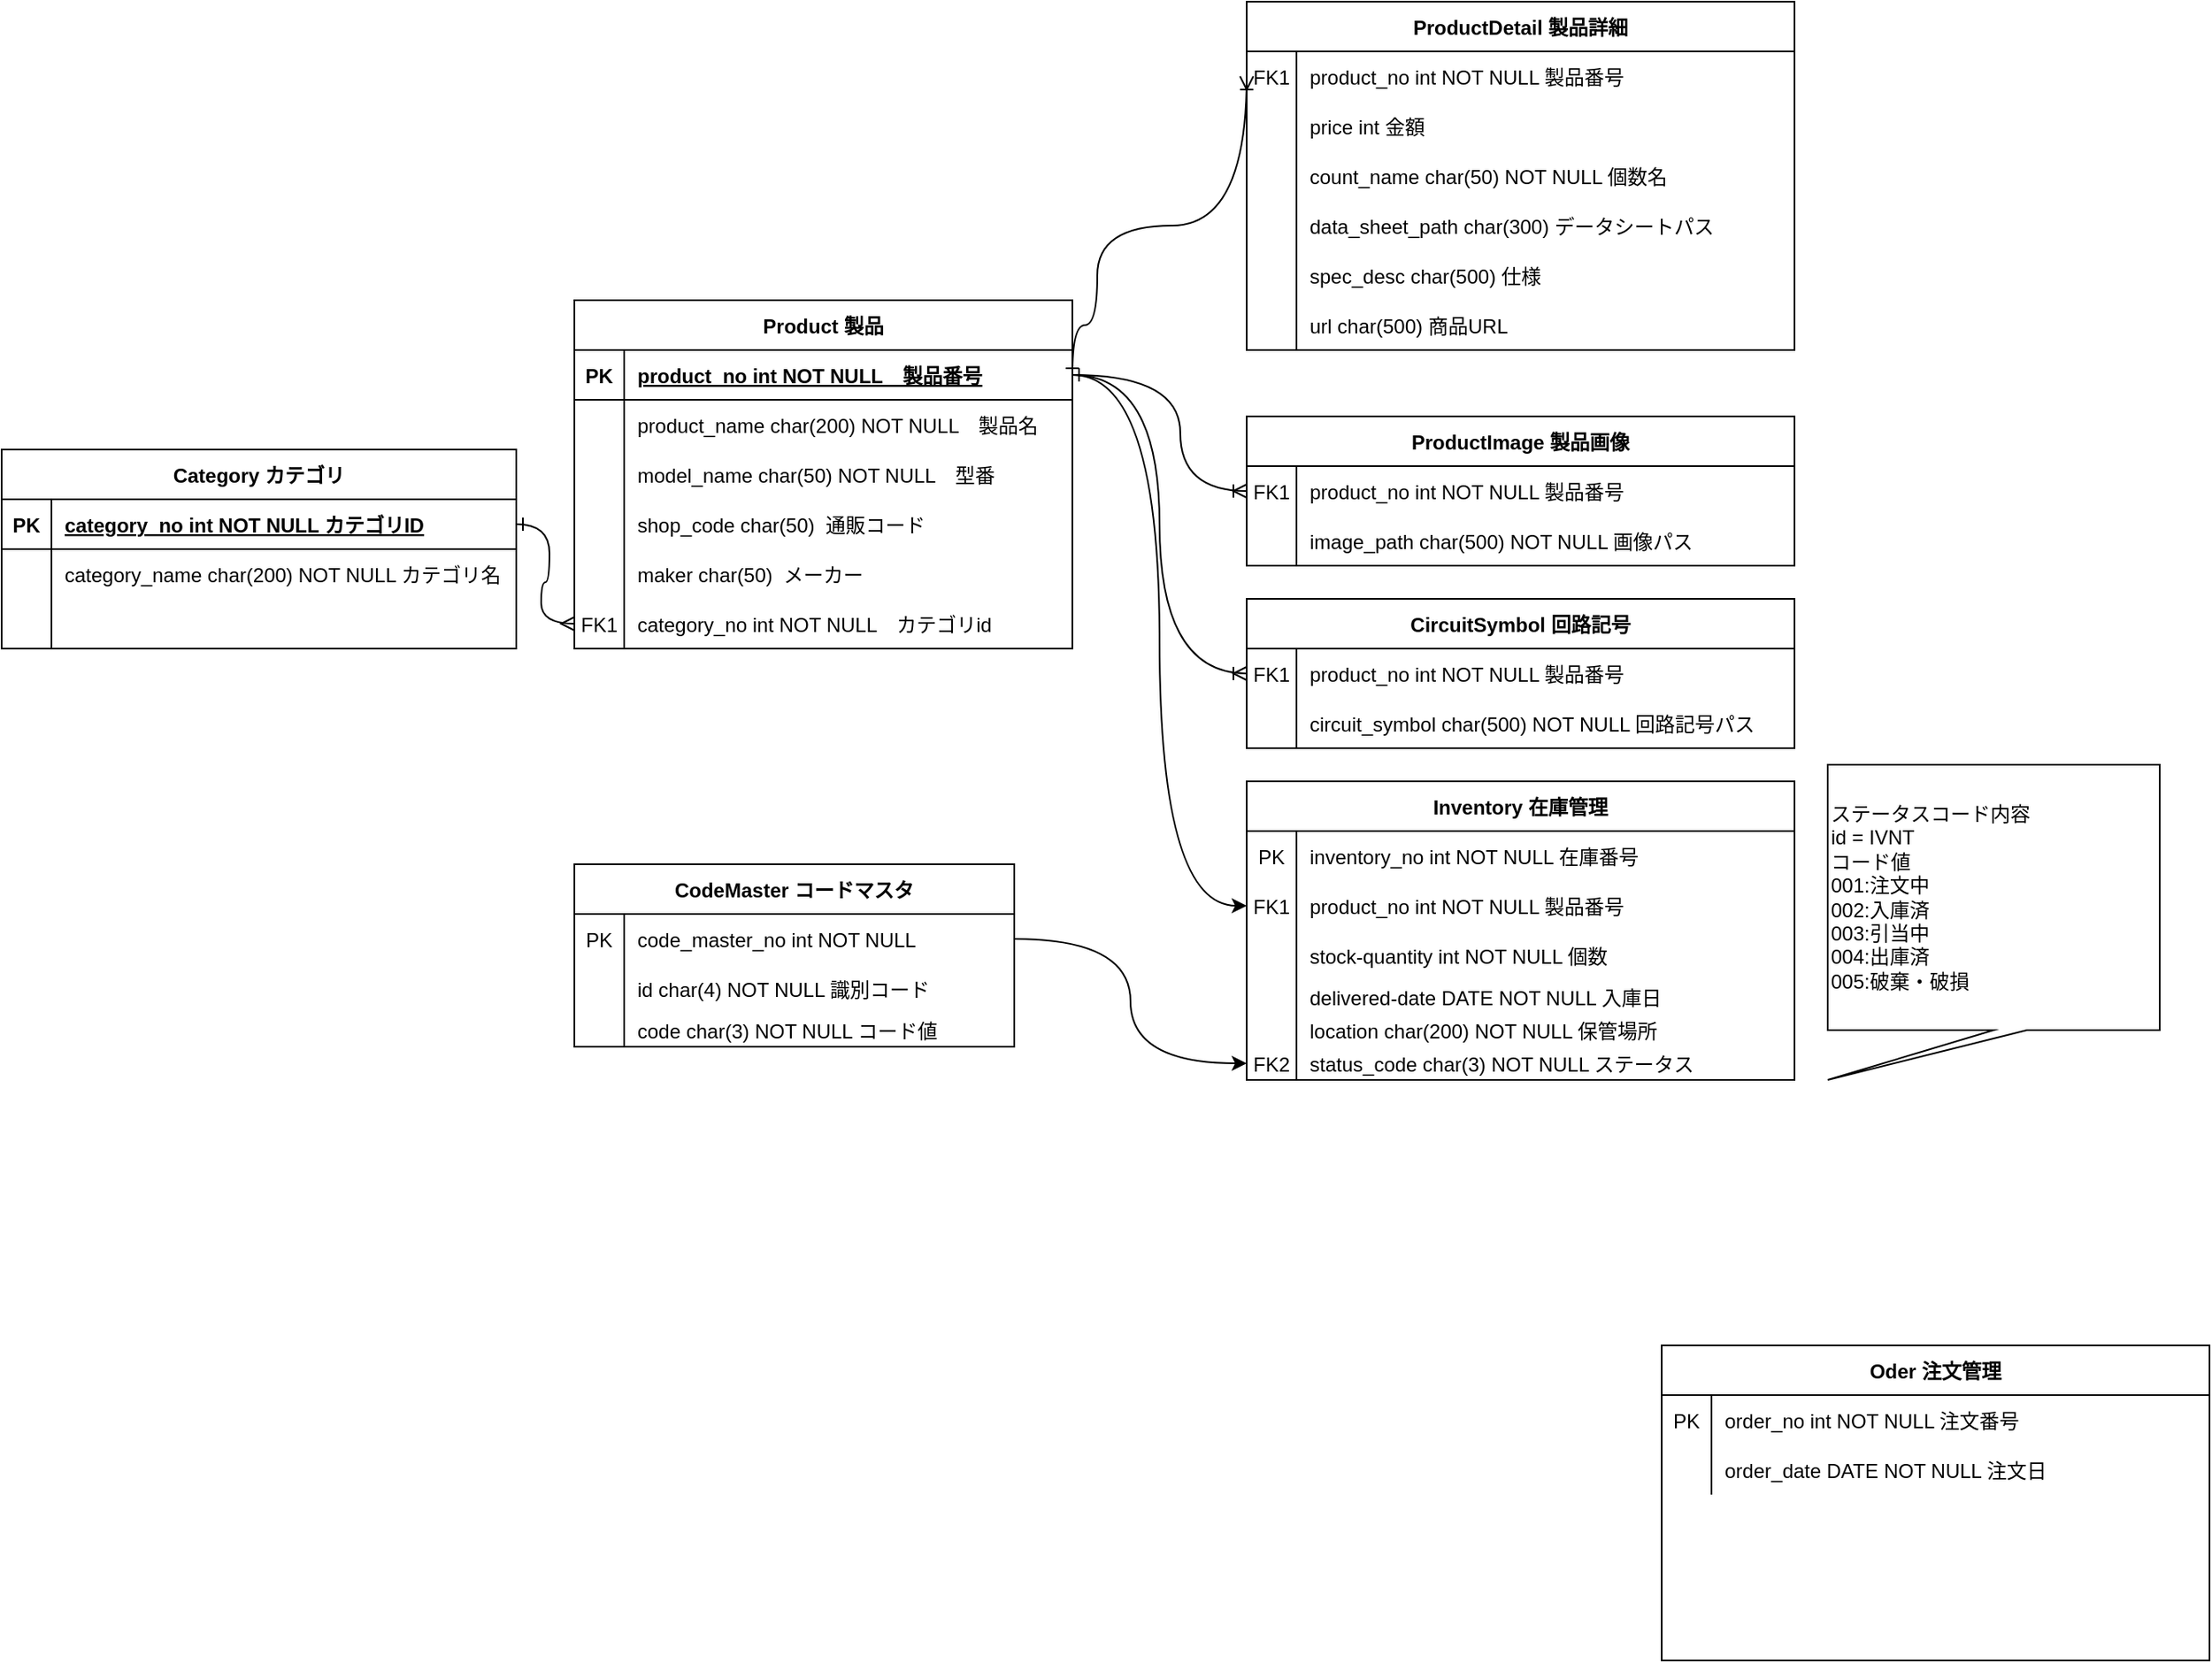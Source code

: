 <mxfile version="15.8.7" type="device"><diagram id="R2lEEEUBdFMjLlhIrx00" name="Page-1"><mxGraphModel dx="2272" dy="1965" grid="1" gridSize="10" guides="1" tooltips="1" connect="1" arrows="1" fold="1" page="1" pageScale="1" pageWidth="850" pageHeight="1100" math="0" shadow="0" extFonts="Permanent Marker^https://fonts.googleapis.com/css?family=Permanent+Marker"><root><mxCell id="0"/><mxCell id="1" parent="0"/><mxCell id="C-vyLk0tnHw3VtMMgP7b-23" value="Product 製品" style="shape=table;startSize=30;container=1;collapsible=1;childLayout=tableLayout;fixedRows=1;rowLines=0;fontStyle=1;align=center;resizeLast=1;" parent="1" vertex="1"><mxGeometry x="95" y="150" width="300" height="210" as="geometry"/></mxCell><mxCell id="C-vyLk0tnHw3VtMMgP7b-24" value="" style="shape=partialRectangle;collapsible=0;dropTarget=0;pointerEvents=0;fillColor=none;points=[[0,0.5],[1,0.5]];portConstraint=eastwest;top=0;left=0;right=0;bottom=1;" parent="C-vyLk0tnHw3VtMMgP7b-23" vertex="1"><mxGeometry y="30" width="300" height="30" as="geometry"/></mxCell><mxCell id="C-vyLk0tnHw3VtMMgP7b-25" value="PK" style="shape=partialRectangle;overflow=hidden;connectable=0;fillColor=none;top=0;left=0;bottom=0;right=0;fontStyle=1;" parent="C-vyLk0tnHw3VtMMgP7b-24" vertex="1"><mxGeometry width="30" height="30" as="geometry"><mxRectangle width="30" height="30" as="alternateBounds"/></mxGeometry></mxCell><mxCell id="C-vyLk0tnHw3VtMMgP7b-26" value="product_no int NOT NULL　製品番号" style="shape=partialRectangle;overflow=hidden;connectable=0;fillColor=none;top=0;left=0;bottom=0;right=0;align=left;spacingLeft=6;fontStyle=5;" parent="C-vyLk0tnHw3VtMMgP7b-24" vertex="1"><mxGeometry x="30" width="270" height="30" as="geometry"><mxRectangle width="270" height="30" as="alternateBounds"/></mxGeometry></mxCell><mxCell id="C-vyLk0tnHw3VtMMgP7b-27" value="" style="shape=partialRectangle;collapsible=0;dropTarget=0;pointerEvents=0;fillColor=none;points=[[0,0.5],[1,0.5]];portConstraint=eastwest;top=0;left=0;right=0;bottom=0;" parent="C-vyLk0tnHw3VtMMgP7b-23" vertex="1"><mxGeometry y="60" width="300" height="30" as="geometry"/></mxCell><mxCell id="C-vyLk0tnHw3VtMMgP7b-28" value="" style="shape=partialRectangle;overflow=hidden;connectable=0;fillColor=none;top=0;left=0;bottom=0;right=0;" parent="C-vyLk0tnHw3VtMMgP7b-27" vertex="1"><mxGeometry width="30" height="30" as="geometry"><mxRectangle width="30" height="30" as="alternateBounds"/></mxGeometry></mxCell><mxCell id="C-vyLk0tnHw3VtMMgP7b-29" value="product_name char(200) NOT NULL　製品名" style="shape=partialRectangle;overflow=hidden;connectable=0;fillColor=none;top=0;left=0;bottom=0;right=0;align=left;spacingLeft=6;" parent="C-vyLk0tnHw3VtMMgP7b-27" vertex="1"><mxGeometry x="30" width="270" height="30" as="geometry"><mxRectangle width="270" height="30" as="alternateBounds"/></mxGeometry></mxCell><mxCell id="DEuHTWsMdJfE7vnxtLou-31" style="shape=partialRectangle;collapsible=0;dropTarget=0;pointerEvents=0;fillColor=none;points=[[0,0.5],[1,0.5]];portConstraint=eastwest;top=0;left=0;right=0;bottom=0;" parent="C-vyLk0tnHw3VtMMgP7b-23" vertex="1"><mxGeometry y="90" width="300" height="30" as="geometry"/></mxCell><mxCell id="DEuHTWsMdJfE7vnxtLou-32" style="shape=partialRectangle;overflow=hidden;connectable=0;fillColor=none;top=0;left=0;bottom=0;right=0;" parent="DEuHTWsMdJfE7vnxtLou-31" vertex="1"><mxGeometry width="30" height="30" as="geometry"><mxRectangle width="30" height="30" as="alternateBounds"/></mxGeometry></mxCell><mxCell id="DEuHTWsMdJfE7vnxtLou-33" value="model_name char(50) NOT NULL　型番" style="shape=partialRectangle;overflow=hidden;connectable=0;fillColor=none;top=0;left=0;bottom=0;right=0;align=left;spacingLeft=6;" parent="DEuHTWsMdJfE7vnxtLou-31" vertex="1"><mxGeometry x="30" width="270" height="30" as="geometry"><mxRectangle width="270" height="30" as="alternateBounds"/></mxGeometry></mxCell><mxCell id="DEuHTWsMdJfE7vnxtLou-34" style="shape=partialRectangle;collapsible=0;dropTarget=0;pointerEvents=0;fillColor=none;points=[[0,0.5],[1,0.5]];portConstraint=eastwest;top=0;left=0;right=0;bottom=0;" parent="C-vyLk0tnHw3VtMMgP7b-23" vertex="1"><mxGeometry y="120" width="300" height="30" as="geometry"/></mxCell><mxCell id="DEuHTWsMdJfE7vnxtLou-35" style="shape=partialRectangle;overflow=hidden;connectable=0;fillColor=none;top=0;left=0;bottom=0;right=0;" parent="DEuHTWsMdJfE7vnxtLou-34" vertex="1"><mxGeometry width="30" height="30" as="geometry"><mxRectangle width="30" height="30" as="alternateBounds"/></mxGeometry></mxCell><mxCell id="DEuHTWsMdJfE7vnxtLou-36" value="shop_code char(50)  通販コード" style="shape=partialRectangle;overflow=hidden;connectable=0;fillColor=none;top=0;left=0;bottom=0;right=0;align=left;spacingLeft=6;" parent="DEuHTWsMdJfE7vnxtLou-34" vertex="1"><mxGeometry x="30" width="270" height="30" as="geometry"><mxRectangle width="270" height="30" as="alternateBounds"/></mxGeometry></mxCell><mxCell id="DEuHTWsMdJfE7vnxtLou-37" style="shape=partialRectangle;collapsible=0;dropTarget=0;pointerEvents=0;fillColor=none;points=[[0,0.5],[1,0.5]];portConstraint=eastwest;top=0;left=0;right=0;bottom=0;" parent="C-vyLk0tnHw3VtMMgP7b-23" vertex="1"><mxGeometry y="150" width="300" height="30" as="geometry"/></mxCell><mxCell id="DEuHTWsMdJfE7vnxtLou-38" style="shape=partialRectangle;overflow=hidden;connectable=0;fillColor=none;top=0;left=0;bottom=0;right=0;" parent="DEuHTWsMdJfE7vnxtLou-37" vertex="1"><mxGeometry width="30" height="30" as="geometry"><mxRectangle width="30" height="30" as="alternateBounds"/></mxGeometry></mxCell><mxCell id="DEuHTWsMdJfE7vnxtLou-39" value="maker char(50)  メーカー" style="shape=partialRectangle;overflow=hidden;connectable=0;fillColor=none;top=0;left=0;bottom=0;right=0;align=left;spacingLeft=6;" parent="DEuHTWsMdJfE7vnxtLou-37" vertex="1"><mxGeometry x="30" width="270" height="30" as="geometry"><mxRectangle width="270" height="30" as="alternateBounds"/></mxGeometry></mxCell><mxCell id="DEuHTWsMdJfE7vnxtLou-40" style="shape=partialRectangle;collapsible=0;dropTarget=0;pointerEvents=0;fillColor=none;points=[[0,0.5],[1,0.5]];portConstraint=eastwest;top=0;left=0;right=0;bottom=0;" parent="C-vyLk0tnHw3VtMMgP7b-23" vertex="1"><mxGeometry y="180" width="300" height="30" as="geometry"/></mxCell><mxCell id="DEuHTWsMdJfE7vnxtLou-41" value="FK1" style="shape=partialRectangle;overflow=hidden;connectable=0;fillColor=none;top=0;left=0;bottom=0;right=0;" parent="DEuHTWsMdJfE7vnxtLou-40" vertex="1"><mxGeometry width="30" height="30" as="geometry"><mxRectangle width="30" height="30" as="alternateBounds"/></mxGeometry></mxCell><mxCell id="DEuHTWsMdJfE7vnxtLou-42" value="category_no int NOT NULL　カテゴリid" style="shape=partialRectangle;overflow=hidden;connectable=0;fillColor=none;top=0;left=0;bottom=0;right=0;align=left;spacingLeft=6;" parent="DEuHTWsMdJfE7vnxtLou-40" vertex="1"><mxGeometry x="30" width="270" height="30" as="geometry"><mxRectangle width="270" height="30" as="alternateBounds"/></mxGeometry></mxCell><mxCell id="8epJ5ef8dlvJYbG_IMO3-5" value="Category カテゴリ" style="shape=table;startSize=30;container=1;collapsible=1;childLayout=tableLayout;fixedRows=1;rowLines=0;fontStyle=1;align=center;resizeLast=1;" parent="1" vertex="1"><mxGeometry x="-250" y="240" width="310" height="120" as="geometry"/></mxCell><mxCell id="8epJ5ef8dlvJYbG_IMO3-6" value="" style="shape=partialRectangle;collapsible=0;dropTarget=0;pointerEvents=0;fillColor=none;points=[[0,0.5],[1,0.5]];portConstraint=eastwest;top=0;left=0;right=0;bottom=1;" parent="8epJ5ef8dlvJYbG_IMO3-5" vertex="1"><mxGeometry y="30" width="310" height="30" as="geometry"/></mxCell><mxCell id="8epJ5ef8dlvJYbG_IMO3-7" value="PK" style="shape=partialRectangle;overflow=hidden;connectable=0;fillColor=none;top=0;left=0;bottom=0;right=0;fontStyle=1;" parent="8epJ5ef8dlvJYbG_IMO3-6" vertex="1"><mxGeometry width="30" height="30" as="geometry"><mxRectangle width="30" height="30" as="alternateBounds"/></mxGeometry></mxCell><mxCell id="8epJ5ef8dlvJYbG_IMO3-8" value="category_no int NOT NULL カテゴリID" style="shape=partialRectangle;overflow=hidden;connectable=0;fillColor=none;top=0;left=0;bottom=0;right=0;align=left;spacingLeft=6;fontStyle=5;" parent="8epJ5ef8dlvJYbG_IMO3-6" vertex="1"><mxGeometry x="30" width="280" height="30" as="geometry"><mxRectangle width="280" height="30" as="alternateBounds"/></mxGeometry></mxCell><mxCell id="8epJ5ef8dlvJYbG_IMO3-9" value="" style="shape=partialRectangle;collapsible=0;dropTarget=0;pointerEvents=0;fillColor=none;points=[[0,0.5],[1,0.5]];portConstraint=eastwest;top=0;left=0;right=0;bottom=0;" parent="8epJ5ef8dlvJYbG_IMO3-5" vertex="1"><mxGeometry y="60" width="310" height="30" as="geometry"/></mxCell><mxCell id="8epJ5ef8dlvJYbG_IMO3-10" value="" style="shape=partialRectangle;overflow=hidden;connectable=0;fillColor=none;top=0;left=0;bottom=0;right=0;" parent="8epJ5ef8dlvJYbG_IMO3-9" vertex="1"><mxGeometry width="30" height="30" as="geometry"><mxRectangle width="30" height="30" as="alternateBounds"/></mxGeometry></mxCell><mxCell id="8epJ5ef8dlvJYbG_IMO3-11" value="category_name char(200) NOT NULL カテゴリ名" style="shape=partialRectangle;overflow=hidden;connectable=0;fillColor=none;top=0;left=0;bottom=0;right=0;align=left;spacingLeft=6;" parent="8epJ5ef8dlvJYbG_IMO3-9" vertex="1"><mxGeometry x="30" width="280" height="30" as="geometry"><mxRectangle width="280" height="30" as="alternateBounds"/></mxGeometry></mxCell><mxCell id="8epJ5ef8dlvJYbG_IMO3-12" value="" style="shape=partialRectangle;collapsible=0;dropTarget=0;pointerEvents=0;fillColor=none;points=[[0,0.5],[1,0.5]];portConstraint=eastwest;top=0;left=0;right=0;bottom=0;" parent="8epJ5ef8dlvJYbG_IMO3-5" vertex="1"><mxGeometry y="90" width="310" height="30" as="geometry"/></mxCell><mxCell id="8epJ5ef8dlvJYbG_IMO3-13" value="" style="shape=partialRectangle;overflow=hidden;connectable=0;fillColor=none;top=0;left=0;bottom=0;right=0;" parent="8epJ5ef8dlvJYbG_IMO3-12" vertex="1"><mxGeometry width="30" height="30" as="geometry"><mxRectangle width="30" height="30" as="alternateBounds"/></mxGeometry></mxCell><mxCell id="8epJ5ef8dlvJYbG_IMO3-14" value="" style="shape=partialRectangle;overflow=hidden;connectable=0;fillColor=none;top=0;left=0;bottom=0;right=0;align=left;spacingLeft=6;" parent="8epJ5ef8dlvJYbG_IMO3-12" vertex="1"><mxGeometry x="30" width="280" height="30" as="geometry"><mxRectangle width="280" height="30" as="alternateBounds"/></mxGeometry></mxCell><mxCell id="8epJ5ef8dlvJYbG_IMO3-17" style="edgeStyle=orthogonalEdgeStyle;rounded=0;orthogonalLoop=1;jettySize=auto;html=1;exitX=1;exitY=0.5;exitDx=0;exitDy=0;entryX=0;entryY=0.5;entryDx=0;entryDy=0;curved=1;startArrow=ERone;startFill=0;endArrow=ERmany;endFill=0;" parent="1" source="8epJ5ef8dlvJYbG_IMO3-6" target="DEuHTWsMdJfE7vnxtLou-40" edge="1"><mxGeometry relative="1" as="geometry"><mxPoint x="90.06" y="319.28" as="targetPoint"/></mxGeometry></mxCell><mxCell id="DEuHTWsMdJfE7vnxtLou-1" value="ProductDetail 製品詳細" style="shape=table;startSize=30;container=1;collapsible=1;childLayout=tableLayout;fixedRows=1;rowLines=0;fontStyle=1;align=center;resizeLast=1;" parent="1" vertex="1"><mxGeometry x="500" y="-30" width="330" height="210" as="geometry"/></mxCell><mxCell id="DEuHTWsMdJfE7vnxtLou-5" value="" style="shape=partialRectangle;collapsible=0;dropTarget=0;pointerEvents=0;fillColor=none;points=[[0,0.5],[1,0.5]];portConstraint=eastwest;top=0;left=0;right=0;bottom=0;" parent="DEuHTWsMdJfE7vnxtLou-1" vertex="1"><mxGeometry y="30" width="330" height="30" as="geometry"/></mxCell><mxCell id="DEuHTWsMdJfE7vnxtLou-6" value="FK1" style="shape=partialRectangle;overflow=hidden;connectable=0;fillColor=none;top=0;left=0;bottom=0;right=0;" parent="DEuHTWsMdJfE7vnxtLou-5" vertex="1"><mxGeometry width="30" height="30" as="geometry"><mxRectangle width="30" height="30" as="alternateBounds"/></mxGeometry></mxCell><mxCell id="DEuHTWsMdJfE7vnxtLou-7" value="product_no int NOT NULL 製品番号" style="shape=partialRectangle;overflow=hidden;connectable=0;fillColor=none;top=0;left=0;bottom=0;right=0;align=left;spacingLeft=6;" parent="DEuHTWsMdJfE7vnxtLou-5" vertex="1"><mxGeometry x="30" width="300" height="30" as="geometry"><mxRectangle width="300" height="30" as="alternateBounds"/></mxGeometry></mxCell><mxCell id="DEuHTWsMdJfE7vnxtLou-8" value="" style="shape=partialRectangle;collapsible=0;dropTarget=0;pointerEvents=0;fillColor=none;points=[[0,0.5],[1,0.5]];portConstraint=eastwest;top=0;left=0;right=0;bottom=0;" parent="DEuHTWsMdJfE7vnxtLou-1" vertex="1"><mxGeometry y="60" width="330" height="30" as="geometry"/></mxCell><mxCell id="DEuHTWsMdJfE7vnxtLou-9" value="" style="shape=partialRectangle;overflow=hidden;connectable=0;fillColor=none;top=0;left=0;bottom=0;right=0;" parent="DEuHTWsMdJfE7vnxtLou-8" vertex="1"><mxGeometry width="30" height="30" as="geometry"><mxRectangle width="30" height="30" as="alternateBounds"/></mxGeometry></mxCell><mxCell id="DEuHTWsMdJfE7vnxtLou-10" value="price int 金額" style="shape=partialRectangle;overflow=hidden;connectable=0;fillColor=none;top=0;left=0;bottom=0;right=0;align=left;spacingLeft=6;" parent="DEuHTWsMdJfE7vnxtLou-8" vertex="1"><mxGeometry x="30" width="300" height="30" as="geometry"><mxRectangle width="300" height="30" as="alternateBounds"/></mxGeometry></mxCell><mxCell id="DEuHTWsMdJfE7vnxtLou-22" style="shape=partialRectangle;collapsible=0;dropTarget=0;pointerEvents=0;fillColor=none;points=[[0,0.5],[1,0.5]];portConstraint=eastwest;top=0;left=0;right=0;bottom=0;" parent="DEuHTWsMdJfE7vnxtLou-1" vertex="1"><mxGeometry y="90" width="330" height="30" as="geometry"/></mxCell><mxCell id="DEuHTWsMdJfE7vnxtLou-23" style="shape=partialRectangle;overflow=hidden;connectable=0;fillColor=none;top=0;left=0;bottom=0;right=0;" parent="DEuHTWsMdJfE7vnxtLou-22" vertex="1"><mxGeometry width="30" height="30" as="geometry"><mxRectangle width="30" height="30" as="alternateBounds"/></mxGeometry></mxCell><mxCell id="DEuHTWsMdJfE7vnxtLou-24" value="count_name char(50) NOT NULL 個数名" style="shape=partialRectangle;overflow=hidden;connectable=0;fillColor=none;top=0;left=0;bottom=0;right=0;align=left;spacingLeft=6;" parent="DEuHTWsMdJfE7vnxtLou-22" vertex="1"><mxGeometry x="30" width="300" height="30" as="geometry"><mxRectangle width="300" height="30" as="alternateBounds"/></mxGeometry></mxCell><mxCell id="DEuHTWsMdJfE7vnxtLou-25" style="shape=partialRectangle;collapsible=0;dropTarget=0;pointerEvents=0;fillColor=none;points=[[0,0.5],[1,0.5]];portConstraint=eastwest;top=0;left=0;right=0;bottom=0;" parent="DEuHTWsMdJfE7vnxtLou-1" vertex="1"><mxGeometry y="120" width="330" height="30" as="geometry"/></mxCell><mxCell id="DEuHTWsMdJfE7vnxtLou-26" style="shape=partialRectangle;overflow=hidden;connectable=0;fillColor=none;top=0;left=0;bottom=0;right=0;" parent="DEuHTWsMdJfE7vnxtLou-25" vertex="1"><mxGeometry width="30" height="30" as="geometry"><mxRectangle width="30" height="30" as="alternateBounds"/></mxGeometry></mxCell><mxCell id="DEuHTWsMdJfE7vnxtLou-27" value="data_sheet_path char(300) データシートパス" style="shape=partialRectangle;overflow=hidden;connectable=0;fillColor=none;top=0;left=0;bottom=0;right=0;align=left;spacingLeft=6;" parent="DEuHTWsMdJfE7vnxtLou-25" vertex="1"><mxGeometry x="30" width="300" height="30" as="geometry"><mxRectangle width="300" height="30" as="alternateBounds"/></mxGeometry></mxCell><mxCell id="DEuHTWsMdJfE7vnxtLou-28" style="shape=partialRectangle;collapsible=0;dropTarget=0;pointerEvents=0;fillColor=none;points=[[0,0.5],[1,0.5]];portConstraint=eastwest;top=0;left=0;right=0;bottom=0;" parent="DEuHTWsMdJfE7vnxtLou-1" vertex="1"><mxGeometry y="150" width="330" height="30" as="geometry"/></mxCell><mxCell id="DEuHTWsMdJfE7vnxtLou-29" style="shape=partialRectangle;overflow=hidden;connectable=0;fillColor=none;top=0;left=0;bottom=0;right=0;" parent="DEuHTWsMdJfE7vnxtLou-28" vertex="1"><mxGeometry width="30" height="30" as="geometry"><mxRectangle width="30" height="30" as="alternateBounds"/></mxGeometry></mxCell><mxCell id="DEuHTWsMdJfE7vnxtLou-30" value="spec_desc char(500) 仕様" style="shape=partialRectangle;overflow=hidden;connectable=0;fillColor=none;top=0;left=0;bottom=0;right=0;align=left;spacingLeft=6;" parent="DEuHTWsMdJfE7vnxtLou-28" vertex="1"><mxGeometry x="30" width="300" height="30" as="geometry"><mxRectangle width="300" height="30" as="alternateBounds"/></mxGeometry></mxCell><mxCell id="DEuHTWsMdJfE7vnxtLou-65" style="shape=partialRectangle;collapsible=0;dropTarget=0;pointerEvents=0;fillColor=none;points=[[0,0.5],[1,0.5]];portConstraint=eastwest;top=0;left=0;right=0;bottom=0;" parent="DEuHTWsMdJfE7vnxtLou-1" vertex="1"><mxGeometry y="180" width="330" height="30" as="geometry"/></mxCell><mxCell id="DEuHTWsMdJfE7vnxtLou-66" style="shape=partialRectangle;overflow=hidden;connectable=0;fillColor=none;top=0;left=0;bottom=0;right=0;" parent="DEuHTWsMdJfE7vnxtLou-65" vertex="1"><mxGeometry width="30" height="30" as="geometry"><mxRectangle width="30" height="30" as="alternateBounds"/></mxGeometry></mxCell><mxCell id="DEuHTWsMdJfE7vnxtLou-67" value="url char(500) 商品URL" style="shape=partialRectangle;overflow=hidden;connectable=0;fillColor=none;top=0;left=0;bottom=0;right=0;align=left;spacingLeft=6;" parent="DEuHTWsMdJfE7vnxtLou-65" vertex="1"><mxGeometry x="30" width="300" height="30" as="geometry"><mxRectangle width="300" height="30" as="alternateBounds"/></mxGeometry></mxCell><mxCell id="DEuHTWsMdJfE7vnxtLou-11" style="edgeStyle=orthogonalEdgeStyle;rounded=0;orthogonalLoop=1;jettySize=auto;html=1;exitX=1;exitY=0.5;exitDx=0;exitDy=0;endArrow=ERoneToMany;endFill=0;startArrow=ERone;startFill=0;curved=1;entryX=0;entryY=0.5;entryDx=0;entryDy=0;" parent="1" source="C-vyLk0tnHw3VtMMgP7b-24" target="DEuHTWsMdJfE7vnxtLou-5" edge="1"><mxGeometry relative="1" as="geometry"><mxPoint x="470" y="165" as="targetPoint"/><Array as="points"><mxPoint x="395" y="165"/><mxPoint x="410" y="165"/><mxPoint x="410" y="105"/></Array></mxGeometry></mxCell><mxCell id="DEuHTWsMdJfE7vnxtLou-15" value="Oder 注文管理" style="shape=table;startSize=30;container=1;collapsible=1;childLayout=tableLayout;fixedRows=1;rowLines=0;fontStyle=1;align=center;resizeLast=1;" parent="1" vertex="1"><mxGeometry x="750" y="780" width="330" height="190" as="geometry"/></mxCell><mxCell id="DEuHTWsMdJfE7vnxtLou-16" value="" style="shape=partialRectangle;collapsible=0;dropTarget=0;pointerEvents=0;fillColor=none;points=[[0,0.5],[1,0.5]];portConstraint=eastwest;top=0;left=0;right=0;bottom=0;" parent="DEuHTWsMdJfE7vnxtLou-15" vertex="1"><mxGeometry y="30" width="330" height="30" as="geometry"/></mxCell><mxCell id="DEuHTWsMdJfE7vnxtLou-17" value="PK" style="shape=partialRectangle;overflow=hidden;connectable=0;fillColor=none;top=0;left=0;bottom=0;right=0;" parent="DEuHTWsMdJfE7vnxtLou-16" vertex="1"><mxGeometry width="30" height="30" as="geometry"><mxRectangle width="30" height="30" as="alternateBounds"/></mxGeometry></mxCell><mxCell id="DEuHTWsMdJfE7vnxtLou-18" value="order_no int NOT NULL 注文番号" style="shape=partialRectangle;overflow=hidden;connectable=0;fillColor=none;top=0;left=0;bottom=0;right=0;align=left;spacingLeft=6;" parent="DEuHTWsMdJfE7vnxtLou-16" vertex="1"><mxGeometry x="30" width="300" height="30" as="geometry"><mxRectangle width="300" height="30" as="alternateBounds"/></mxGeometry></mxCell><mxCell id="DEuHTWsMdJfE7vnxtLou-19" value="" style="shape=partialRectangle;collapsible=0;dropTarget=0;pointerEvents=0;fillColor=none;points=[[0,0.5],[1,0.5]];portConstraint=eastwest;top=0;left=0;right=0;bottom=0;" parent="DEuHTWsMdJfE7vnxtLou-15" vertex="1"><mxGeometry y="60" width="330" height="30" as="geometry"/></mxCell><mxCell id="DEuHTWsMdJfE7vnxtLou-20" value="" style="shape=partialRectangle;overflow=hidden;connectable=0;fillColor=none;top=0;left=0;bottom=0;right=0;" parent="DEuHTWsMdJfE7vnxtLou-19" vertex="1"><mxGeometry width="30" height="30" as="geometry"><mxRectangle width="30" height="30" as="alternateBounds"/></mxGeometry></mxCell><mxCell id="DEuHTWsMdJfE7vnxtLou-21" value="order_date DATE NOT NULL 注文日" style="shape=partialRectangle;overflow=hidden;connectable=0;fillColor=none;top=0;left=0;bottom=0;right=0;align=left;spacingLeft=6;" parent="DEuHTWsMdJfE7vnxtLou-19" vertex="1"><mxGeometry x="30" width="300" height="30" as="geometry"><mxRectangle width="300" height="30" as="alternateBounds"/></mxGeometry></mxCell><mxCell id="DEuHTWsMdJfE7vnxtLou-46" value="ProductImage 製品画像" style="shape=table;startSize=30;container=1;collapsible=1;childLayout=tableLayout;fixedRows=1;rowLines=0;fontStyle=1;align=center;resizeLast=1;" parent="1" vertex="1"><mxGeometry x="500" y="220" width="330" height="90" as="geometry"/></mxCell><mxCell id="DEuHTWsMdJfE7vnxtLou-47" value="" style="shape=partialRectangle;collapsible=0;dropTarget=0;pointerEvents=0;fillColor=none;points=[[0,0.5],[1,0.5]];portConstraint=eastwest;top=0;left=0;right=0;bottom=0;" parent="DEuHTWsMdJfE7vnxtLou-46" vertex="1"><mxGeometry y="30" width="330" height="30" as="geometry"/></mxCell><mxCell id="DEuHTWsMdJfE7vnxtLou-48" value="FK1" style="shape=partialRectangle;overflow=hidden;connectable=0;fillColor=none;top=0;left=0;bottom=0;right=0;" parent="DEuHTWsMdJfE7vnxtLou-47" vertex="1"><mxGeometry width="30" height="30" as="geometry"><mxRectangle width="30" height="30" as="alternateBounds"/></mxGeometry></mxCell><mxCell id="DEuHTWsMdJfE7vnxtLou-49" value="product_no int NOT NULL 製品番号" style="shape=partialRectangle;overflow=hidden;connectable=0;fillColor=none;top=0;left=0;bottom=0;right=0;align=left;spacingLeft=6;strokeColor=default;" parent="DEuHTWsMdJfE7vnxtLou-47" vertex="1"><mxGeometry x="30" width="300" height="30" as="geometry"><mxRectangle width="300" height="30" as="alternateBounds"/></mxGeometry></mxCell><mxCell id="DEuHTWsMdJfE7vnxtLou-50" value="" style="shape=partialRectangle;collapsible=0;dropTarget=0;pointerEvents=0;fillColor=none;points=[[0,0.5],[1,0.5]];portConstraint=eastwest;top=0;left=0;right=0;bottom=0;" parent="DEuHTWsMdJfE7vnxtLou-46" vertex="1"><mxGeometry y="60" width="330" height="30" as="geometry"/></mxCell><mxCell id="DEuHTWsMdJfE7vnxtLou-51" value="" style="shape=partialRectangle;overflow=hidden;connectable=0;fillColor=none;top=0;left=0;bottom=0;right=0;" parent="DEuHTWsMdJfE7vnxtLou-50" vertex="1"><mxGeometry width="30" height="30" as="geometry"><mxRectangle width="30" height="30" as="alternateBounds"/></mxGeometry></mxCell><mxCell id="DEuHTWsMdJfE7vnxtLou-52" value="image_path char(500) NOT NULL 画像パス" style="shape=partialRectangle;overflow=hidden;connectable=0;fillColor=none;top=0;left=0;bottom=0;right=0;align=left;spacingLeft=6;" parent="DEuHTWsMdJfE7vnxtLou-50" vertex="1"><mxGeometry x="30" width="300" height="30" as="geometry"><mxRectangle width="300" height="30" as="alternateBounds"/></mxGeometry></mxCell><mxCell id="DEuHTWsMdJfE7vnxtLou-56" style="edgeStyle=orthogonalEdgeStyle;curved=1;rounded=0;orthogonalLoop=1;jettySize=auto;html=1;exitX=1;exitY=0.5;exitDx=0;exitDy=0;entryX=0;entryY=0.5;entryDx=0;entryDy=0;startArrow=ERone;startFill=0;endArrow=ERoneToMany;endFill=0;" parent="1" source="C-vyLk0tnHw3VtMMgP7b-24" target="DEuHTWsMdJfE7vnxtLou-47" edge="1"><mxGeometry relative="1" as="geometry"><Array as="points"><mxPoint x="460" y="195"/><mxPoint x="460" y="265"/></Array></mxGeometry></mxCell><mxCell id="DEuHTWsMdJfE7vnxtLou-57" value="CircuitSymbol 回路記号" style="shape=table;startSize=30;container=1;collapsible=1;childLayout=tableLayout;fixedRows=1;rowLines=0;fontStyle=1;align=center;resizeLast=1;" parent="1" vertex="1"><mxGeometry x="500" y="330" width="330" height="90" as="geometry"/></mxCell><mxCell id="DEuHTWsMdJfE7vnxtLou-58" value="" style="shape=partialRectangle;collapsible=0;dropTarget=0;pointerEvents=0;fillColor=none;points=[[0,0.5],[1,0.5]];portConstraint=eastwest;top=0;left=0;right=0;bottom=0;" parent="DEuHTWsMdJfE7vnxtLou-57" vertex="1"><mxGeometry y="30" width="330" height="30" as="geometry"/></mxCell><mxCell id="DEuHTWsMdJfE7vnxtLou-59" value="FK1" style="shape=partialRectangle;overflow=hidden;connectable=0;fillColor=none;top=0;left=0;bottom=0;right=0;" parent="DEuHTWsMdJfE7vnxtLou-58" vertex="1"><mxGeometry width="30" height="30" as="geometry"><mxRectangle width="30" height="30" as="alternateBounds"/></mxGeometry></mxCell><mxCell id="DEuHTWsMdJfE7vnxtLou-60" value="product_no int NOT NULL 製品番号" style="shape=partialRectangle;overflow=hidden;connectable=0;fillColor=none;top=0;left=0;bottom=0;right=0;align=left;spacingLeft=6;strokeColor=default;" parent="DEuHTWsMdJfE7vnxtLou-58" vertex="1"><mxGeometry x="30" width="300" height="30" as="geometry"><mxRectangle width="300" height="30" as="alternateBounds"/></mxGeometry></mxCell><mxCell id="DEuHTWsMdJfE7vnxtLou-61" value="" style="shape=partialRectangle;collapsible=0;dropTarget=0;pointerEvents=0;fillColor=none;points=[[0,0.5],[1,0.5]];portConstraint=eastwest;top=0;left=0;right=0;bottom=0;" parent="DEuHTWsMdJfE7vnxtLou-57" vertex="1"><mxGeometry y="60" width="330" height="30" as="geometry"/></mxCell><mxCell id="DEuHTWsMdJfE7vnxtLou-62" value="" style="shape=partialRectangle;overflow=hidden;connectable=0;fillColor=none;top=0;left=0;bottom=0;right=0;" parent="DEuHTWsMdJfE7vnxtLou-61" vertex="1"><mxGeometry width="30" height="30" as="geometry"><mxRectangle width="30" height="30" as="alternateBounds"/></mxGeometry></mxCell><mxCell id="DEuHTWsMdJfE7vnxtLou-63" value="circuit_symbol char(500) NOT NULL 回路記号パス" style="shape=partialRectangle;overflow=hidden;connectable=0;fillColor=none;top=0;left=0;bottom=0;right=0;align=left;spacingLeft=6;" parent="DEuHTWsMdJfE7vnxtLou-61" vertex="1"><mxGeometry x="30" width="300" height="30" as="geometry"><mxRectangle width="300" height="30" as="alternateBounds"/></mxGeometry></mxCell><mxCell id="DEuHTWsMdJfE7vnxtLou-64" style="edgeStyle=orthogonalEdgeStyle;curved=1;rounded=0;orthogonalLoop=1;jettySize=auto;html=1;exitX=1;exitY=0.5;exitDx=0;exitDy=0;entryX=0;entryY=0.5;entryDx=0;entryDy=0;startArrow=ERone;startFill=0;endArrow=ERoneToMany;endFill=0;" parent="1" source="C-vyLk0tnHw3VtMMgP7b-24" target="DEuHTWsMdJfE7vnxtLou-58" edge="1"><mxGeometry relative="1" as="geometry"/></mxCell><mxCell id="DEuHTWsMdJfE7vnxtLou-68" value="Inventory 在庫管理" style="shape=table;startSize=30;container=1;collapsible=1;childLayout=tableLayout;fixedRows=1;rowLines=0;fontStyle=1;align=center;resizeLast=1;" parent="1" vertex="1"><mxGeometry x="500" y="440" width="330" height="180" as="geometry"/></mxCell><mxCell id="5uj_SJ9XWGt5WqIx3bxX-33" style="shape=partialRectangle;collapsible=0;dropTarget=0;pointerEvents=0;fillColor=none;points=[[0,0.5],[1,0.5]];portConstraint=eastwest;top=0;left=0;right=0;bottom=0;" vertex="1" parent="DEuHTWsMdJfE7vnxtLou-68"><mxGeometry y="30" width="330" height="30" as="geometry"/></mxCell><mxCell id="5uj_SJ9XWGt5WqIx3bxX-34" value="PK" style="shape=partialRectangle;overflow=hidden;connectable=0;fillColor=none;top=0;left=0;bottom=0;right=0;" vertex="1" parent="5uj_SJ9XWGt5WqIx3bxX-33"><mxGeometry width="30" height="30" as="geometry"><mxRectangle width="30" height="30" as="alternateBounds"/></mxGeometry></mxCell><mxCell id="5uj_SJ9XWGt5WqIx3bxX-35" value="inventory_no int NOT NULL 在庫番号" style="shape=partialRectangle;overflow=hidden;connectable=0;fillColor=none;top=0;left=0;bottom=0;right=0;align=left;spacingLeft=6;" vertex="1" parent="5uj_SJ9XWGt5WqIx3bxX-33"><mxGeometry x="30" width="300" height="30" as="geometry"><mxRectangle width="300" height="30" as="alternateBounds"/></mxGeometry></mxCell><mxCell id="DEuHTWsMdJfE7vnxtLou-69" value="" style="shape=partialRectangle;collapsible=0;dropTarget=0;pointerEvents=0;fillColor=none;points=[[0,0.5],[1,0.5]];portConstraint=eastwest;top=0;left=0;right=0;bottom=0;" parent="DEuHTWsMdJfE7vnxtLou-68" vertex="1"><mxGeometry y="60" width="330" height="30" as="geometry"/></mxCell><mxCell id="DEuHTWsMdJfE7vnxtLou-70" value="FK1" style="shape=partialRectangle;overflow=hidden;connectable=0;fillColor=none;top=0;left=0;bottom=0;right=0;" parent="DEuHTWsMdJfE7vnxtLou-69" vertex="1"><mxGeometry width="30" height="30" as="geometry"><mxRectangle width="30" height="30" as="alternateBounds"/></mxGeometry></mxCell><mxCell id="DEuHTWsMdJfE7vnxtLou-71" value="product_no int NOT NULL 製品番号" style="shape=partialRectangle;overflow=hidden;connectable=0;fillColor=none;top=0;left=0;bottom=0;right=0;align=left;spacingLeft=6;" parent="DEuHTWsMdJfE7vnxtLou-69" vertex="1"><mxGeometry x="30" width="300" height="30" as="geometry"><mxRectangle width="300" height="30" as="alternateBounds"/></mxGeometry></mxCell><mxCell id="DEuHTWsMdJfE7vnxtLou-72" value="" style="shape=partialRectangle;collapsible=0;dropTarget=0;pointerEvents=0;fillColor=none;points=[[0,0.5],[1,0.5]];portConstraint=eastwest;top=0;left=0;right=0;bottom=0;" parent="DEuHTWsMdJfE7vnxtLou-68" vertex="1"><mxGeometry y="90" width="330" height="30" as="geometry"/></mxCell><mxCell id="DEuHTWsMdJfE7vnxtLou-73" value="" style="shape=partialRectangle;overflow=hidden;connectable=0;fillColor=none;top=0;left=0;bottom=0;right=0;" parent="DEuHTWsMdJfE7vnxtLou-72" vertex="1"><mxGeometry width="30" height="30" as="geometry"><mxRectangle width="30" height="30" as="alternateBounds"/></mxGeometry></mxCell><mxCell id="DEuHTWsMdJfE7vnxtLou-74" value="stock-quantity int NOT NULL 個数" style="shape=partialRectangle;overflow=hidden;connectable=0;fillColor=none;top=0;left=0;bottom=0;right=0;align=left;spacingLeft=6;" parent="DEuHTWsMdJfE7vnxtLou-72" vertex="1"><mxGeometry x="30" width="300" height="30" as="geometry"><mxRectangle width="300" height="30" as="alternateBounds"/></mxGeometry></mxCell><mxCell id="5uj_SJ9XWGt5WqIx3bxX-1" style="shape=partialRectangle;collapsible=0;dropTarget=0;pointerEvents=0;fillColor=none;points=[[0,0.5],[1,0.5]];portConstraint=eastwest;top=0;left=0;right=0;bottom=0;" vertex="1" parent="DEuHTWsMdJfE7vnxtLou-68"><mxGeometry y="120" width="330" height="20" as="geometry"/></mxCell><mxCell id="5uj_SJ9XWGt5WqIx3bxX-2" style="shape=partialRectangle;overflow=hidden;connectable=0;fillColor=none;top=0;left=0;bottom=0;right=0;" vertex="1" parent="5uj_SJ9XWGt5WqIx3bxX-1"><mxGeometry width="30" height="20" as="geometry"><mxRectangle width="30" height="20" as="alternateBounds"/></mxGeometry></mxCell><mxCell id="5uj_SJ9XWGt5WqIx3bxX-3" value="delivered-date DATE NOT NULL 入庫日" style="shape=partialRectangle;overflow=hidden;connectable=0;fillColor=none;top=0;left=0;bottom=0;right=0;align=left;spacingLeft=6;" vertex="1" parent="5uj_SJ9XWGt5WqIx3bxX-1"><mxGeometry x="30" width="300" height="20" as="geometry"><mxRectangle width="300" height="20" as="alternateBounds"/></mxGeometry></mxCell><mxCell id="5uj_SJ9XWGt5WqIx3bxX-8" style="shape=partialRectangle;collapsible=0;dropTarget=0;pointerEvents=0;fillColor=none;points=[[0,0.5],[1,0.5]];portConstraint=eastwest;top=0;left=0;right=0;bottom=0;" vertex="1" parent="DEuHTWsMdJfE7vnxtLou-68"><mxGeometry y="140" width="330" height="20" as="geometry"/></mxCell><mxCell id="5uj_SJ9XWGt5WqIx3bxX-9" style="shape=partialRectangle;overflow=hidden;connectable=0;fillColor=none;top=0;left=0;bottom=0;right=0;" vertex="1" parent="5uj_SJ9XWGt5WqIx3bxX-8"><mxGeometry width="30" height="20" as="geometry"><mxRectangle width="30" height="20" as="alternateBounds"/></mxGeometry></mxCell><mxCell id="5uj_SJ9XWGt5WqIx3bxX-10" value="location char(200) NOT NULL 保管場所" style="shape=partialRectangle;overflow=hidden;connectable=0;fillColor=none;top=0;left=0;bottom=0;right=0;align=left;spacingLeft=6;" vertex="1" parent="5uj_SJ9XWGt5WqIx3bxX-8"><mxGeometry x="30" width="300" height="20" as="geometry"><mxRectangle width="300" height="20" as="alternateBounds"/></mxGeometry></mxCell><mxCell id="5uj_SJ9XWGt5WqIx3bxX-11" style="shape=partialRectangle;collapsible=0;dropTarget=0;pointerEvents=0;fillColor=none;points=[[0,0.5],[1,0.5]];portConstraint=eastwest;top=0;left=0;right=0;bottom=0;" vertex="1" parent="DEuHTWsMdJfE7vnxtLou-68"><mxGeometry y="160" width="330" height="20" as="geometry"/></mxCell><mxCell id="5uj_SJ9XWGt5WqIx3bxX-12" value="FK2" style="shape=partialRectangle;overflow=hidden;connectable=0;fillColor=none;top=0;left=0;bottom=0;right=0;" vertex="1" parent="5uj_SJ9XWGt5WqIx3bxX-11"><mxGeometry width="30" height="20" as="geometry"><mxRectangle width="30" height="20" as="alternateBounds"/></mxGeometry></mxCell><mxCell id="5uj_SJ9XWGt5WqIx3bxX-13" value="status_code char(3) NOT NULL ステータス" style="shape=partialRectangle;overflow=hidden;connectable=0;fillColor=none;top=0;left=0;bottom=0;right=0;align=left;spacingLeft=6;" vertex="1" parent="5uj_SJ9XWGt5WqIx3bxX-11"><mxGeometry x="30" width="300" height="20" as="geometry"><mxRectangle width="300" height="20" as="alternateBounds"/></mxGeometry></mxCell><mxCell id="5uj_SJ9XWGt5WqIx3bxX-4" style="edgeStyle=orthogonalEdgeStyle;orthogonalLoop=1;jettySize=auto;html=1;exitX=1;exitY=0.5;exitDx=0;exitDy=0;curved=1;" edge="1" parent="1" source="C-vyLk0tnHw3VtMMgP7b-24" target="DEuHTWsMdJfE7vnxtLou-69"><mxGeometry relative="1" as="geometry"/></mxCell><mxCell id="5uj_SJ9XWGt5WqIx3bxX-14" value="CodeMaster コードマスタ" style="shape=table;startSize=30;container=1;collapsible=1;childLayout=tableLayout;fixedRows=1;rowLines=0;fontStyle=1;align=center;resizeLast=1;" vertex="1" parent="1"><mxGeometry x="95" y="490" width="265" height="110" as="geometry"/></mxCell><mxCell id="5uj_SJ9XWGt5WqIx3bxX-15" value="" style="shape=partialRectangle;collapsible=0;dropTarget=0;pointerEvents=0;fillColor=none;points=[[0,0.5],[1,0.5]];portConstraint=eastwest;top=0;left=0;right=0;bottom=0;" vertex="1" parent="5uj_SJ9XWGt5WqIx3bxX-14"><mxGeometry y="30" width="265" height="30" as="geometry"/></mxCell><mxCell id="5uj_SJ9XWGt5WqIx3bxX-16" value="PK" style="shape=partialRectangle;overflow=hidden;connectable=0;fillColor=none;top=0;left=0;bottom=0;right=0;" vertex="1" parent="5uj_SJ9XWGt5WqIx3bxX-15"><mxGeometry width="30" height="30" as="geometry"><mxRectangle width="30" height="30" as="alternateBounds"/></mxGeometry></mxCell><mxCell id="5uj_SJ9XWGt5WqIx3bxX-17" value="code_master_no int NOT NULL" style="shape=partialRectangle;overflow=hidden;connectable=0;fillColor=none;top=0;left=0;bottom=0;right=0;align=left;spacingLeft=6;" vertex="1" parent="5uj_SJ9XWGt5WqIx3bxX-15"><mxGeometry x="30" width="235" height="30" as="geometry"><mxRectangle width="235" height="30" as="alternateBounds"/></mxGeometry></mxCell><mxCell id="5uj_SJ9XWGt5WqIx3bxX-18" value="" style="shape=partialRectangle;collapsible=0;dropTarget=0;pointerEvents=0;fillColor=none;points=[[0,0.5],[1,0.5]];portConstraint=eastwest;top=0;left=0;right=0;bottom=0;" vertex="1" parent="5uj_SJ9XWGt5WqIx3bxX-14"><mxGeometry y="60" width="265" height="30" as="geometry"/></mxCell><mxCell id="5uj_SJ9XWGt5WqIx3bxX-19" value="" style="shape=partialRectangle;overflow=hidden;connectable=0;fillColor=none;top=0;left=0;bottom=0;right=0;" vertex="1" parent="5uj_SJ9XWGt5WqIx3bxX-18"><mxGeometry width="30" height="30" as="geometry"><mxRectangle width="30" height="30" as="alternateBounds"/></mxGeometry></mxCell><mxCell id="5uj_SJ9XWGt5WqIx3bxX-20" value="id char(4) NOT NULL 識別コード" style="shape=partialRectangle;overflow=hidden;connectable=0;fillColor=none;top=0;left=0;bottom=0;right=0;align=left;spacingLeft=6;" vertex="1" parent="5uj_SJ9XWGt5WqIx3bxX-18"><mxGeometry x="30" width="235" height="30" as="geometry"><mxRectangle width="235" height="30" as="alternateBounds"/></mxGeometry></mxCell><mxCell id="5uj_SJ9XWGt5WqIx3bxX-21" style="shape=partialRectangle;collapsible=0;dropTarget=0;pointerEvents=0;fillColor=none;points=[[0,0.5],[1,0.5]];portConstraint=eastwest;top=0;left=0;right=0;bottom=0;" vertex="1" parent="5uj_SJ9XWGt5WqIx3bxX-14"><mxGeometry y="90" width="265" height="20" as="geometry"/></mxCell><mxCell id="5uj_SJ9XWGt5WqIx3bxX-22" style="shape=partialRectangle;overflow=hidden;connectable=0;fillColor=none;top=0;left=0;bottom=0;right=0;" vertex="1" parent="5uj_SJ9XWGt5WqIx3bxX-21"><mxGeometry width="30" height="20" as="geometry"><mxRectangle width="30" height="20" as="alternateBounds"/></mxGeometry></mxCell><mxCell id="5uj_SJ9XWGt5WqIx3bxX-23" value="code char(3) NOT NULL コード値" style="shape=partialRectangle;overflow=hidden;connectable=0;fillColor=none;top=0;left=0;bottom=0;right=0;align=left;spacingLeft=6;" vertex="1" parent="5uj_SJ9XWGt5WqIx3bxX-21"><mxGeometry x="30" width="235" height="20" as="geometry"><mxRectangle width="235" height="20" as="alternateBounds"/></mxGeometry></mxCell><mxCell id="5uj_SJ9XWGt5WqIx3bxX-30" style="edgeStyle=orthogonalEdgeStyle;curved=1;orthogonalLoop=1;jettySize=auto;html=1;" edge="1" parent="1" source="5uj_SJ9XWGt5WqIx3bxX-15" target="5uj_SJ9XWGt5WqIx3bxX-11"><mxGeometry relative="1" as="geometry"/></mxCell><mxCell id="5uj_SJ9XWGt5WqIx3bxX-31" value="ステータスコード内容&lt;br&gt;id = IVNT&lt;br&gt;コード値&lt;br&gt;001:注文中&lt;br&gt;002:入庫済&lt;br&gt;003:引当中&lt;br&gt;004:出庫済&lt;br&gt;005:破棄・破損" style="shape=callout;whiteSpace=wrap;html=1;perimeter=calloutPerimeter;position2=0;align=left;" vertex="1" parent="1"><mxGeometry x="850" y="430" width="200" height="190" as="geometry"/></mxCell></root></mxGraphModel></diagram></mxfile>